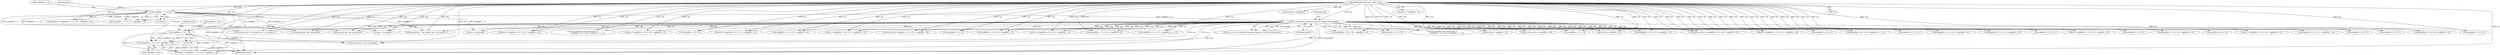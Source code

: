 digraph "0_libmodbus_5ccdf5ef79d742640355d1132fa9e2abc7fbaefc@array" {
"1000652" [label="(Call,(req[offset + 3] << 8) + req[offset + 4])"];
"1000653" [label="(Call,req[offset + 3] << 8)"];
"1000189" [label="(Call,ctx->backend->prepare_response_tid(req, &req_length))"];
"1000163" [label="(Call,req[offset + 1] << 8)"];
"1000116" [label="(MethodParameterIn,const uint8_t *req)"];
"1000653" [label="(Call,req[offset + 3] << 8)"];
"1000185" [label="(Call,sft.t_id = ctx->backend->prepare_response_tid(req, &req_length))"];
"1000949" [label="(Call,memcpy(rsp + rsp_length, req + rsp_length, 4))"];
"1000160" [label="(Call,address = (req[offset + 1] << 8) + req[offset + 2])"];
"1000403" [label="(Call,req[offset + 3] << 8)"];
"1000683" [label="(Call,nb = (req[offset + 3] << 8) + req[offset + 4])"];
"1000953" [label="(Call,req + rsp_length)"];
"1000824" [label="(Call,nb_bytes = req[offset + 5])"];
"1001139" [label="(Call,address_write = (req[offset + 5] << 8) + req[offset + 6])"];
"1001142" [label="(Call,req[offset + 5] << 8)"];
"1000559" [label="(Call,data = (req[offset + 3] << 8) + req[offset + 4])"];
"1001321" [label="(Call,mb_mapping->tab_registers[i] =\n                    (req[offset + j] << 8) + req[offset + j + 1])"];
"1000116" [label="(MethodParameterIn,const uint8_t *req)"];
"1000163" [label="(Call,req[offset + 1] << 8)"];
"1000191" [label="(Call,&req_length)"];
"1000245" [label="(Call,nb = (req[offset + 3] << 8) + req[offset + 4])"];
"1001065" [label="(Call,and = (req[offset + 3] << 8) + req[offset + 4])"];
"1001112" [label="(Call,memcpy(rsp, req, req_length))"];
"1001125" [label="(Call,(req[offset + 3] << 8) + req[offset + 4])"];
"1000162" [label="(Call,(req[offset + 1] << 8) + req[offset + 2])"];
"1001157" [label="(Call,(req[offset + 7] << 8) + req[offset + 8])"];
"1000686" [label="(Call,req[offset + 3] << 8)"];
"1000562" [label="(Call,req[offset + 3] << 8)"];
"1000793" [label="(Call,memcpy(rsp + rsp_length, req + rsp_length, 4))"];
"1000808" [label="(Call,nb = (req[offset + 3] << 8) + req[offset + 4])"];
"1001158" [label="(Call,req[offset + 7] << 8)"];
"1000155" [label="(Call,function = req[offset])"];
"1001083" [label="(Call,(req[offset + 5] << 8) + req[offset + 6])"];
"1000169" [label="(Literal,8)"];
"1000811" [label="(Call,req[offset + 3] << 8)"];
"1000189" [label="(Call,ctx->backend->prepare_response_tid(req, &req_length))"];
"1000247" [label="(Call,(req[offset + 3] << 8) + req[offset + 4])"];
"1000654" [label="(Call,req[offset + 3])"];
"1000672" [label="(Call,memcpy(rsp, req, req_length))"];
"1000402" [label="(Call,(req[offset + 3] << 8) + req[offset + 4])"];
"1001126" [label="(Call,req[offset + 3] << 8)"];
"1001067" [label="(Call,(req[offset + 3] << 8) + req[offset + 4])"];
"1000148" [label="(Call,slave = req[offset - 1])"];
"1000660" [label="(Call,req[offset + 4])"];
"1001155" [label="(Call,nb_write = (req[offset + 7] << 8) + req[offset + 8])"];
"1001328" [label="(Call,req[offset + j] << 8)"];
"1001123" [label="(Call,nb = (req[offset + 3] << 8) + req[offset + 4])"];
"1001327" [label="(Call,(req[offset + j] << 8) + req[offset + j + 1])"];
"1000685" [label="(Call,(req[offset + 3] << 8) + req[offset + 4])"];
"1000922" [label="(Call,mb_mapping->tab_registers[i] =\n                    (req[offset + j] << 8) + req[offset + j + 1])"];
"1000661" [label="(Identifier,req)"];
"1001171" [label="(Call,nb_write_bytes = req[offset + 9])"];
"1000699" [label="(Call,nb_bits = req[offset + 5])"];
"1001141" [label="(Call,(req[offset + 5] << 8) + req[offset + 6])"];
"1001410" [label="(MethodReturn,int)"];
"1000650" [label="(Call,data = (req[offset + 3] << 8) + req[offset + 4])"];
"1000593" [label="(Call,memcpy(rsp, req, req_length))"];
"1000928" [label="(Call,(req[offset + j] << 8) + req[offset + j + 1])"];
"1000810" [label="(Call,(req[offset + 3] << 8) + req[offset + 4])"];
"1001084" [label="(Call,req[offset + 5] << 8)"];
"1000164" [label="(Call,req[offset + 1])"];
"1000190" [label="(Identifier,req)"];
"1001081" [label="(Call,or = (req[offset + 5] << 8) + req[offset + 6])"];
"1000929" [label="(Call,req[offset + j] << 8)"];
"1000652" [label="(Call,(req[offset + 3] << 8) + req[offset + 4])"];
"1000400" [label="(Call,nb = (req[offset + 3] << 8) + req[offset + 4])"];
"1001068" [label="(Call,req[offset + 3] << 8)"];
"1000797" [label="(Call,req + rsp_length)"];
"1000561" [label="(Call,(req[offset + 3] << 8) + req[offset + 4])"];
"1000171" [label="(Identifier,req)"];
"1000659" [label="(Literal,8)"];
"1000248" [label="(Call,req[offset + 3] << 8)"];
"1000652" -> "1000650"  [label="AST: "];
"1000652" -> "1000660"  [label="CFG: "];
"1000653" -> "1000652"  [label="AST: "];
"1000660" -> "1000652"  [label="AST: "];
"1000650" -> "1000652"  [label="CFG: "];
"1000652" -> "1001410"  [label="DDG: req[offset + 4]"];
"1000652" -> "1001410"  [label="DDG: req[offset + 3] << 8"];
"1000653" -> "1000652"  [label="DDG: req[offset + 3]"];
"1000653" -> "1000652"  [label="DDG: 8"];
"1000189" -> "1000652"  [label="DDG: req"];
"1000116" -> "1000652"  [label="DDG: req"];
"1000653" -> "1000659"  [label="CFG: "];
"1000654" -> "1000653"  [label="AST: "];
"1000659" -> "1000653"  [label="AST: "];
"1000661" -> "1000653"  [label="CFG: "];
"1000653" -> "1001410"  [label="DDG: req[offset + 3]"];
"1000653" -> "1000650"  [label="DDG: req[offset + 3]"];
"1000653" -> "1000650"  [label="DDG: 8"];
"1000189" -> "1000653"  [label="DDG: req"];
"1000116" -> "1000653"  [label="DDG: req"];
"1000653" -> "1000672"  [label="DDG: req[offset + 3]"];
"1000189" -> "1000185"  [label="AST: "];
"1000189" -> "1000191"  [label="CFG: "];
"1000190" -> "1000189"  [label="AST: "];
"1000191" -> "1000189"  [label="AST: "];
"1000185" -> "1000189"  [label="CFG: "];
"1000189" -> "1001410"  [label="DDG: req"];
"1000189" -> "1001410"  [label="DDG: &req_length"];
"1000189" -> "1000185"  [label="DDG: req"];
"1000189" -> "1000185"  [label="DDG: &req_length"];
"1000163" -> "1000189"  [label="DDG: req[offset + 1]"];
"1000116" -> "1000189"  [label="DDG: req"];
"1000189" -> "1000245"  [label="DDG: req"];
"1000189" -> "1000248"  [label="DDG: req"];
"1000189" -> "1000247"  [label="DDG: req"];
"1000189" -> "1000400"  [label="DDG: req"];
"1000189" -> "1000403"  [label="DDG: req"];
"1000189" -> "1000402"  [label="DDG: req"];
"1000189" -> "1000559"  [label="DDG: req"];
"1000189" -> "1000562"  [label="DDG: req"];
"1000189" -> "1000561"  [label="DDG: req"];
"1000189" -> "1000593"  [label="DDG: req"];
"1000189" -> "1000650"  [label="DDG: req"];
"1000189" -> "1000672"  [label="DDG: req"];
"1000189" -> "1000683"  [label="DDG: req"];
"1000189" -> "1000686"  [label="DDG: req"];
"1000189" -> "1000685"  [label="DDG: req"];
"1000189" -> "1000699"  [label="DDG: req"];
"1000189" -> "1000793"  [label="DDG: req"];
"1000189" -> "1000797"  [label="DDG: req"];
"1000189" -> "1000808"  [label="DDG: req"];
"1000189" -> "1000811"  [label="DDG: req"];
"1000189" -> "1000810"  [label="DDG: req"];
"1000189" -> "1000824"  [label="DDG: req"];
"1000189" -> "1000922"  [label="DDG: req"];
"1000189" -> "1000929"  [label="DDG: req"];
"1000189" -> "1000928"  [label="DDG: req"];
"1000189" -> "1000949"  [label="DDG: req"];
"1000189" -> "1000953"  [label="DDG: req"];
"1000189" -> "1001065"  [label="DDG: req"];
"1000189" -> "1001068"  [label="DDG: req"];
"1000189" -> "1001067"  [label="DDG: req"];
"1000189" -> "1001081"  [label="DDG: req"];
"1000189" -> "1001084"  [label="DDG: req"];
"1000189" -> "1001083"  [label="DDG: req"];
"1000189" -> "1001112"  [label="DDG: req"];
"1000189" -> "1001123"  [label="DDG: req"];
"1000189" -> "1001126"  [label="DDG: req"];
"1000189" -> "1001125"  [label="DDG: req"];
"1000189" -> "1001139"  [label="DDG: req"];
"1000189" -> "1001142"  [label="DDG: req"];
"1000189" -> "1001141"  [label="DDG: req"];
"1000189" -> "1001155"  [label="DDG: req"];
"1000189" -> "1001158"  [label="DDG: req"];
"1000189" -> "1001157"  [label="DDG: req"];
"1000189" -> "1001171"  [label="DDG: req"];
"1000189" -> "1001321"  [label="DDG: req"];
"1000189" -> "1001328"  [label="DDG: req"];
"1000189" -> "1001327"  [label="DDG: req"];
"1000163" -> "1000162"  [label="AST: "];
"1000163" -> "1000169"  [label="CFG: "];
"1000164" -> "1000163"  [label="AST: "];
"1000169" -> "1000163"  [label="AST: "];
"1000171" -> "1000163"  [label="CFG: "];
"1000163" -> "1001410"  [label="DDG: req[offset + 1]"];
"1000163" -> "1000160"  [label="DDG: req[offset + 1]"];
"1000163" -> "1000160"  [label="DDG: 8"];
"1000163" -> "1000162"  [label="DDG: req[offset + 1]"];
"1000163" -> "1000162"  [label="DDG: 8"];
"1000116" -> "1000163"  [label="DDG: req"];
"1000163" -> "1000593"  [label="DDG: req[offset + 1]"];
"1000163" -> "1000672"  [label="DDG: req[offset + 1]"];
"1000163" -> "1000793"  [label="DDG: req[offset + 1]"];
"1000163" -> "1000797"  [label="DDG: req[offset + 1]"];
"1000163" -> "1000949"  [label="DDG: req[offset + 1]"];
"1000163" -> "1000953"  [label="DDG: req[offset + 1]"];
"1000163" -> "1001112"  [label="DDG: req[offset + 1]"];
"1000116" -> "1000114"  [label="AST: "];
"1000116" -> "1001410"  [label="DDG: req"];
"1000116" -> "1000148"  [label="DDG: req"];
"1000116" -> "1000155"  [label="DDG: req"];
"1000116" -> "1000160"  [label="DDG: req"];
"1000116" -> "1000162"  [label="DDG: req"];
"1000116" -> "1000245"  [label="DDG: req"];
"1000116" -> "1000248"  [label="DDG: req"];
"1000116" -> "1000247"  [label="DDG: req"];
"1000116" -> "1000400"  [label="DDG: req"];
"1000116" -> "1000403"  [label="DDG: req"];
"1000116" -> "1000402"  [label="DDG: req"];
"1000116" -> "1000559"  [label="DDG: req"];
"1000116" -> "1000562"  [label="DDG: req"];
"1000116" -> "1000561"  [label="DDG: req"];
"1000116" -> "1000593"  [label="DDG: req"];
"1000116" -> "1000650"  [label="DDG: req"];
"1000116" -> "1000672"  [label="DDG: req"];
"1000116" -> "1000683"  [label="DDG: req"];
"1000116" -> "1000686"  [label="DDG: req"];
"1000116" -> "1000685"  [label="DDG: req"];
"1000116" -> "1000699"  [label="DDG: req"];
"1000116" -> "1000793"  [label="DDG: req"];
"1000116" -> "1000797"  [label="DDG: req"];
"1000116" -> "1000808"  [label="DDG: req"];
"1000116" -> "1000811"  [label="DDG: req"];
"1000116" -> "1000810"  [label="DDG: req"];
"1000116" -> "1000824"  [label="DDG: req"];
"1000116" -> "1000922"  [label="DDG: req"];
"1000116" -> "1000929"  [label="DDG: req"];
"1000116" -> "1000928"  [label="DDG: req"];
"1000116" -> "1000949"  [label="DDG: req"];
"1000116" -> "1000953"  [label="DDG: req"];
"1000116" -> "1001065"  [label="DDG: req"];
"1000116" -> "1001068"  [label="DDG: req"];
"1000116" -> "1001067"  [label="DDG: req"];
"1000116" -> "1001081"  [label="DDG: req"];
"1000116" -> "1001084"  [label="DDG: req"];
"1000116" -> "1001083"  [label="DDG: req"];
"1000116" -> "1001112"  [label="DDG: req"];
"1000116" -> "1001123"  [label="DDG: req"];
"1000116" -> "1001126"  [label="DDG: req"];
"1000116" -> "1001125"  [label="DDG: req"];
"1000116" -> "1001139"  [label="DDG: req"];
"1000116" -> "1001142"  [label="DDG: req"];
"1000116" -> "1001141"  [label="DDG: req"];
"1000116" -> "1001155"  [label="DDG: req"];
"1000116" -> "1001158"  [label="DDG: req"];
"1000116" -> "1001157"  [label="DDG: req"];
"1000116" -> "1001171"  [label="DDG: req"];
"1000116" -> "1001321"  [label="DDG: req"];
"1000116" -> "1001328"  [label="DDG: req"];
"1000116" -> "1001327"  [label="DDG: req"];
}
